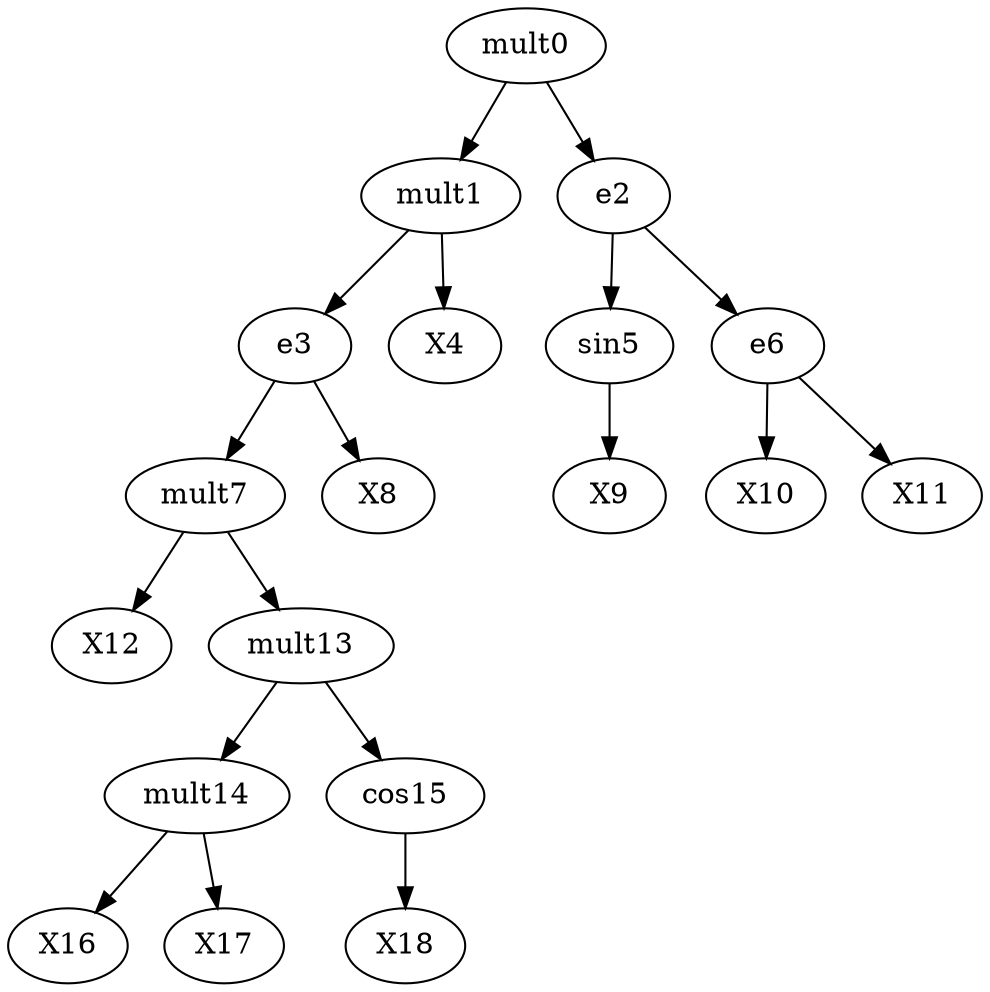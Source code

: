 digraph T {
	mult0 -> mult1;
	mult0 -> e2;
	mult1 -> e3;
	mult1 -> X4;
	e2 -> sin5;
	e2 -> e6;
	e3 -> mult7;
	e3 -> X8;
	sin5 -> X9;
	e6 -> X10;
	e6 -> X11;
	mult7 -> X12;
	mult7 -> mult13;
	mult13 -> mult14;
	mult13 -> cos15;
	mult14 -> X16;
	mult14 -> X17;
	cos15 -> X18;
}
